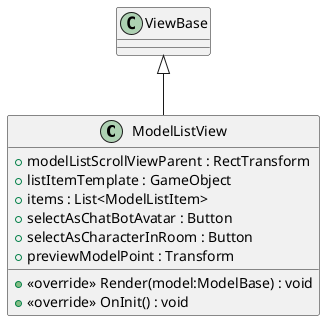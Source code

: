 @startuml
class ModelListView {
    + modelListScrollViewParent : RectTransform
    + listItemTemplate : GameObject
    + items : List<ModelListItem>
    + selectAsChatBotAvatar : Button
    + selectAsCharacterInRoom : Button
    + previewModelPoint : Transform
    + <<override>> Render(model:ModelBase) : void
    + <<override>> OnInit() : void
}
ViewBase <|-- ModelListView
@enduml
